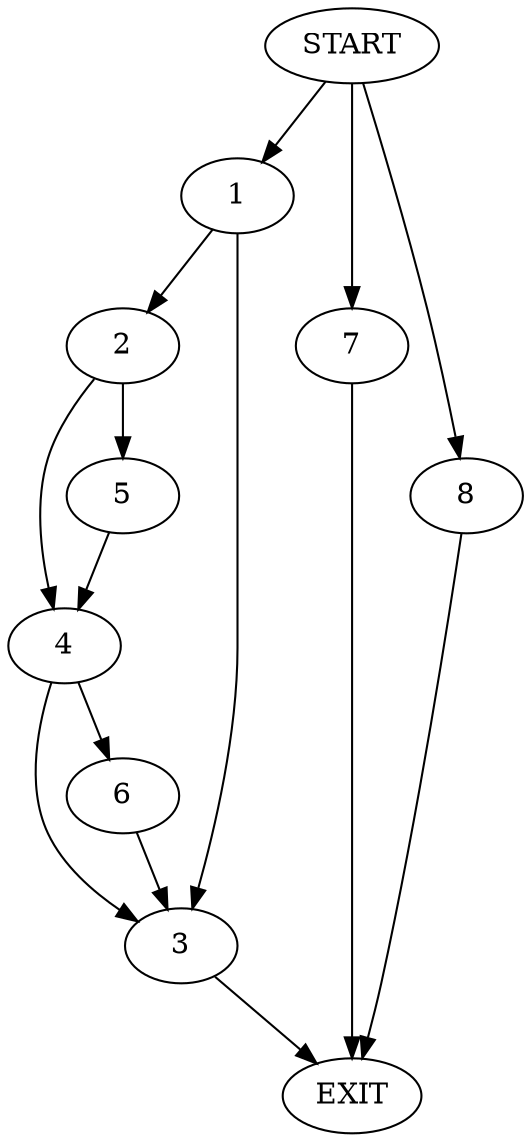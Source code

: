 digraph {
0 [label="START"]
9 [label="EXIT"]
0 -> 1
1 -> 2
1 -> 3
2 -> 4
2 -> 5
3 -> 9
4 -> 6
4 -> 3
5 -> 4
6 -> 3
0 -> 7
7 -> 9
0 -> 8
8 -> 9
}
